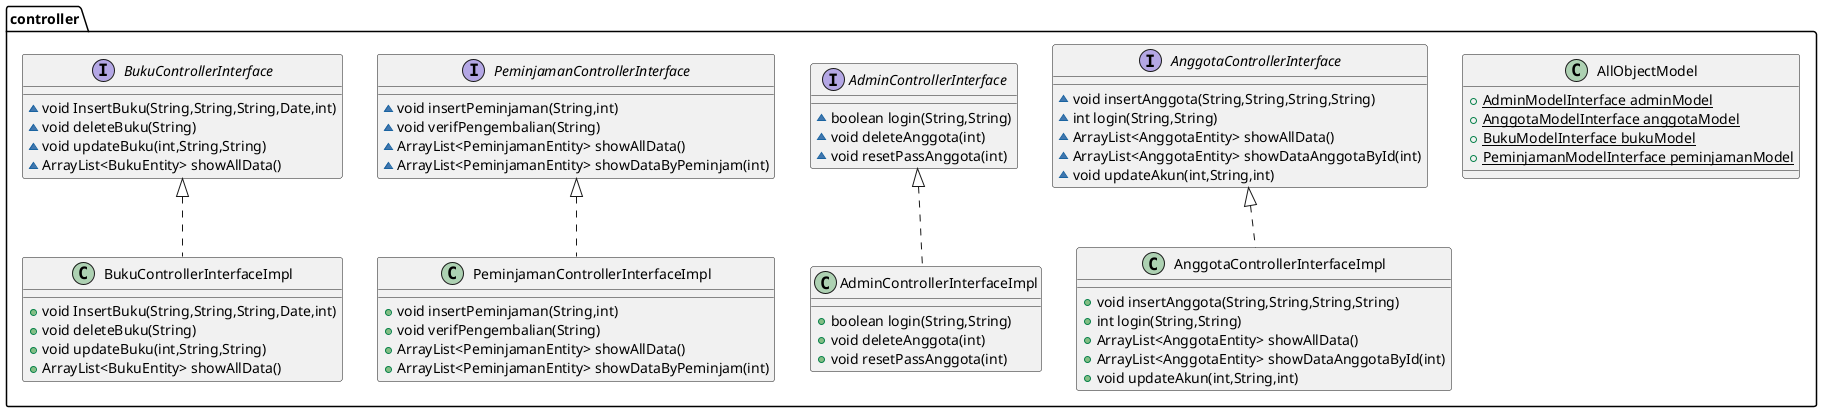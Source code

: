@startuml
class controller.BukuControllerInterfaceImpl {
+ void InsertBuku(String,String,String,Date,int)
+ void deleteBuku(String)
+ void updateBuku(int,String,String)
+ ArrayList<BukuEntity> showAllData()
}
class controller.PeminjamanControllerInterfaceImpl {
+ void insertPeminjaman(String,int)
+ void verifPengembalian(String)
+ ArrayList<PeminjamanEntity> showAllData()
+ ArrayList<PeminjamanEntity> showDataByPeminjam(int)
}
class controller.AllObjectModel {
+ {static} AdminModelInterface adminModel
+ {static} AnggotaModelInterface anggotaModel
+ {static} BukuModelInterface bukuModel
+ {static} PeminjamanModelInterface peminjamanModel
}
interface controller.AnggotaControllerInterface {
~ void insertAnggota(String,String,String,String)
~ int login(String,String)
~ ArrayList<AnggotaEntity> showAllData()
~ ArrayList<AnggotaEntity> showDataAnggotaById(int)
~ void updateAkun(int,String,int)
}
class controller.AdminControllerInterfaceImpl {
+ boolean login(String,String)
+ void deleteAnggota(int)
+ void resetPassAnggota(int)
}
interface controller.AdminControllerInterface {
~ boolean login(String,String)
~ void deleteAnggota(int)
~ void resetPassAnggota(int)
}
class controller.AnggotaControllerInterfaceImpl {
+ void insertAnggota(String,String,String,String)
+ int login(String,String)
+ ArrayList<AnggotaEntity> showAllData()
+ ArrayList<AnggotaEntity> showDataAnggotaById(int)
+ void updateAkun(int,String,int)
}
interface controller.PeminjamanControllerInterface {
~ void insertPeminjaman(String,int)
~ void verifPengembalian(String)
~ ArrayList<PeminjamanEntity> showAllData()
~ ArrayList<PeminjamanEntity> showDataByPeminjam(int)
}
interface controller.BukuControllerInterface {
~ void InsertBuku(String,String,String,Date,int)
~ void deleteBuku(String)
~ void updateBuku(int,String,String)
~ ArrayList<BukuEntity> showAllData()
}


controller.BukuControllerInterface <|.. controller.BukuControllerInterfaceImpl
controller.PeminjamanControllerInterface <|.. controller.PeminjamanControllerInterfaceImpl
controller.AdminControllerInterface <|.. controller.AdminControllerInterfaceImpl
controller.AnggotaControllerInterface <|.. controller.AnggotaControllerInterfaceImpl
@enduml